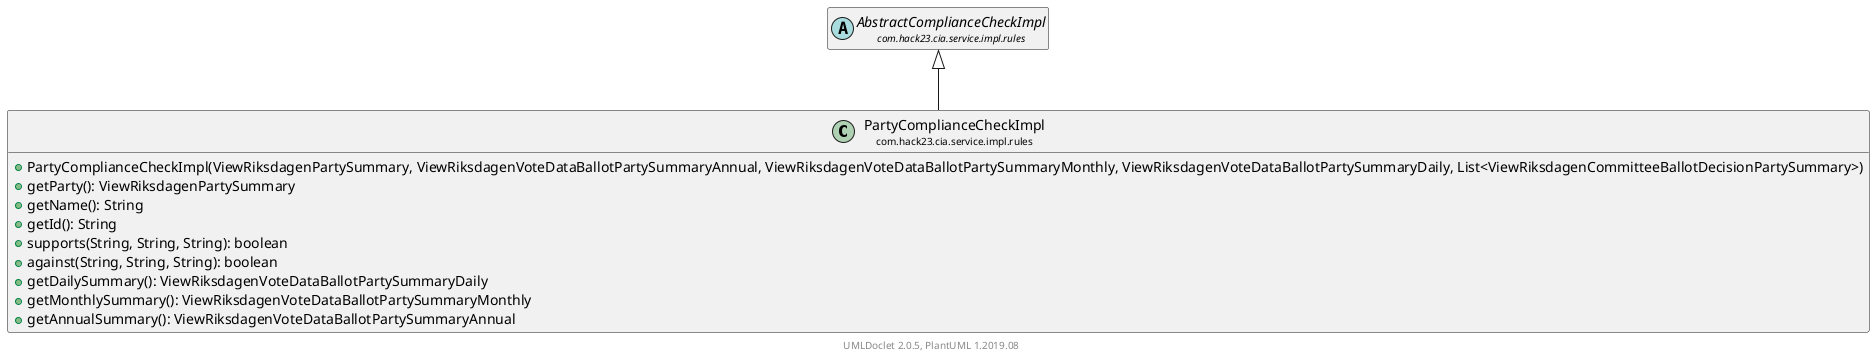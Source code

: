 @startuml
    set namespaceSeparator none
    hide empty fields
    hide empty methods

    class "<size:14>PartyComplianceCheckImpl\n<size:10>com.hack23.cia.service.impl.rules" as com.hack23.cia.service.impl.rules.PartyComplianceCheckImpl [[PartyComplianceCheckImpl.html]] {
        +PartyComplianceCheckImpl(ViewRiksdagenPartySummary, ViewRiksdagenVoteDataBallotPartySummaryAnnual, ViewRiksdagenVoteDataBallotPartySummaryMonthly, ViewRiksdagenVoteDataBallotPartySummaryDaily, List<ViewRiksdagenCommitteeBallotDecisionPartySummary>)
        +getParty(): ViewRiksdagenPartySummary
        +getName(): String
        +getId(): String
        +supports(String, String, String): boolean
        +against(String, String, String): boolean
        +getDailySummary(): ViewRiksdagenVoteDataBallotPartySummaryDaily
        +getMonthlySummary(): ViewRiksdagenVoteDataBallotPartySummaryMonthly
        +getAnnualSummary(): ViewRiksdagenVoteDataBallotPartySummaryAnnual
    }

    abstract class "<size:14>AbstractComplianceCheckImpl\n<size:10>com.hack23.cia.service.impl.rules" as com.hack23.cia.service.impl.rules.AbstractComplianceCheckImpl [[AbstractComplianceCheckImpl.html]]

    com.hack23.cia.service.impl.rules.AbstractComplianceCheckImpl <|-- com.hack23.cia.service.impl.rules.PartyComplianceCheckImpl

    center footer UMLDoclet 2.0.5, PlantUML 1.2019.08
@enduml
